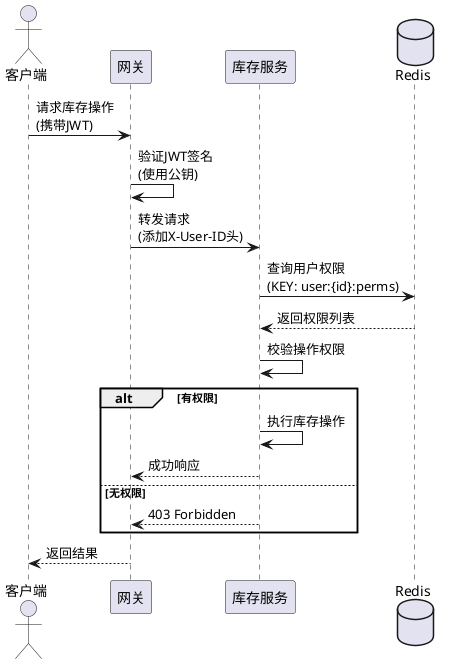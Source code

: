 @startuml
actor 客户端 as client
participant 网关 as gateway
participant 库存服务 as inventory
database Redis

client -> gateway: 请求库存操作\n(携带JWT)
gateway -> gateway: 验证JWT签名\n(使用公钥)
gateway -> inventory: 转发请求\n(添加X-User-ID头)
inventory -> Redis: 查询用户权限\n(KEY: user:{id}:perms)
Redis --> inventory: 返回权限列表
inventory -> inventory: 校验操作权限
alt 有权限
    inventory -> inventory: 执行库存操作
    inventory --> gateway: 成功响应
else 无权限
    inventory --> gateway: 403 Forbidden
end
gateway --> client: 返回结果
@enduml